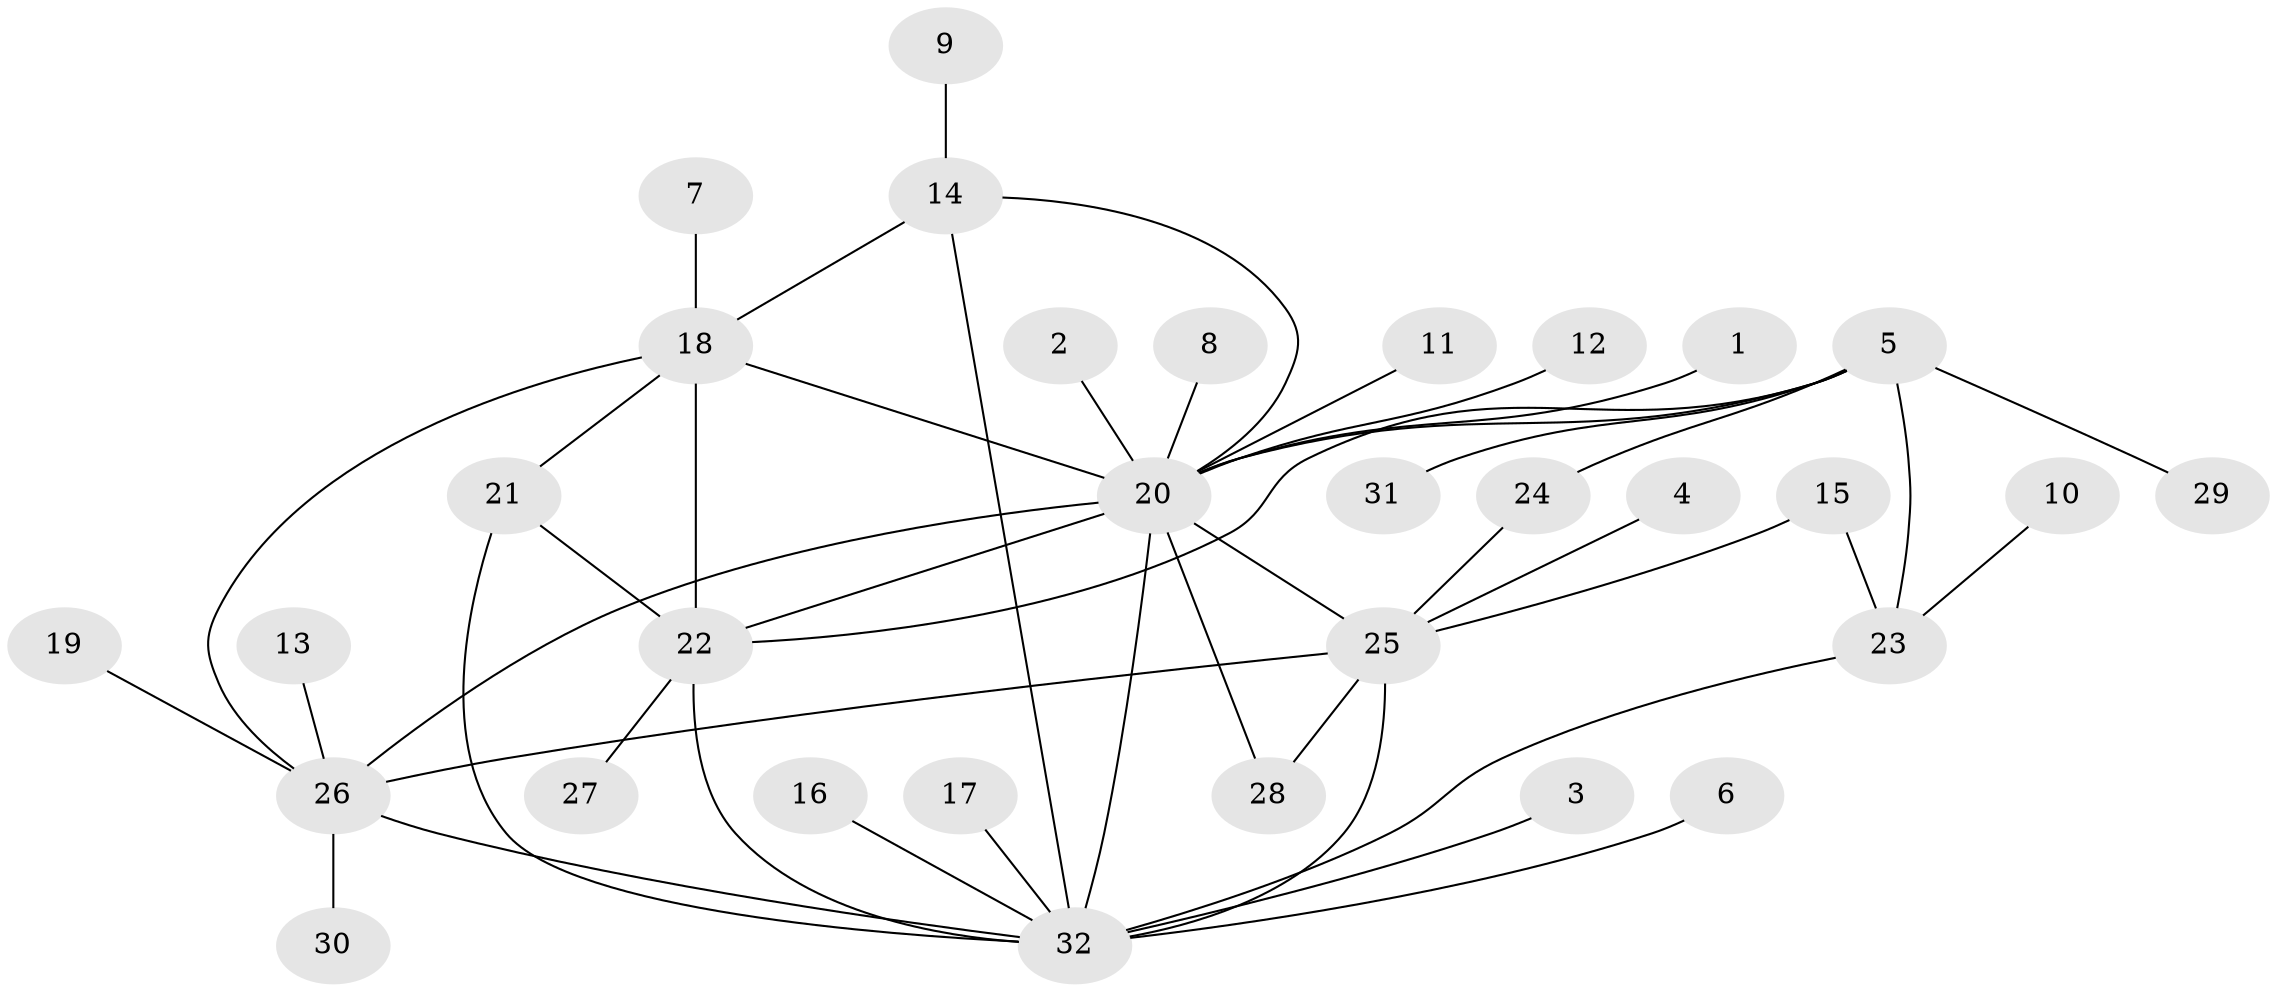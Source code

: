 // original degree distribution, {13: 0.03125, 6: 0.046875, 4: 0.046875, 10: 0.015625, 5: 0.03125, 7: 0.015625, 11: 0.015625, 3: 0.140625, 8: 0.015625, 1: 0.546875, 2: 0.09375}
// Generated by graph-tools (version 1.1) at 2025/49/03/09/25 03:49:48]
// undirected, 32 vertices, 46 edges
graph export_dot {
graph [start="1"]
  node [color=gray90,style=filled];
  1;
  2;
  3;
  4;
  5;
  6;
  7;
  8;
  9;
  10;
  11;
  12;
  13;
  14;
  15;
  16;
  17;
  18;
  19;
  20;
  21;
  22;
  23;
  24;
  25;
  26;
  27;
  28;
  29;
  30;
  31;
  32;
  1 -- 20 [weight=1.0];
  2 -- 20 [weight=1.0];
  3 -- 32 [weight=1.0];
  4 -- 25 [weight=1.0];
  5 -- 20 [weight=1.0];
  5 -- 22 [weight=1.0];
  5 -- 23 [weight=1.0];
  5 -- 24 [weight=1.0];
  5 -- 29 [weight=1.0];
  5 -- 31 [weight=1.0];
  6 -- 32 [weight=1.0];
  7 -- 18 [weight=1.0];
  8 -- 20 [weight=1.0];
  9 -- 14 [weight=1.0];
  10 -- 23 [weight=1.0];
  11 -- 20 [weight=1.0];
  12 -- 20 [weight=1.0];
  13 -- 26 [weight=1.0];
  14 -- 18 [weight=2.0];
  14 -- 20 [weight=1.0];
  14 -- 32 [weight=2.0];
  15 -- 23 [weight=1.0];
  15 -- 25 [weight=1.0];
  16 -- 32 [weight=1.0];
  17 -- 32 [weight=1.0];
  18 -- 20 [weight=1.0];
  18 -- 21 [weight=1.0];
  18 -- 22 [weight=1.0];
  18 -- 26 [weight=2.0];
  19 -- 26 [weight=1.0];
  20 -- 22 [weight=1.0];
  20 -- 25 [weight=1.0];
  20 -- 26 [weight=1.0];
  20 -- 28 [weight=1.0];
  20 -- 32 [weight=1.0];
  21 -- 22 [weight=1.0];
  21 -- 32 [weight=2.0];
  22 -- 27 [weight=1.0];
  22 -- 32 [weight=1.0];
  23 -- 32 [weight=1.0];
  24 -- 25 [weight=1.0];
  25 -- 26 [weight=1.0];
  25 -- 28 [weight=1.0];
  25 -- 32 [weight=2.0];
  26 -- 30 [weight=1.0];
  26 -- 32 [weight=2.0];
}

